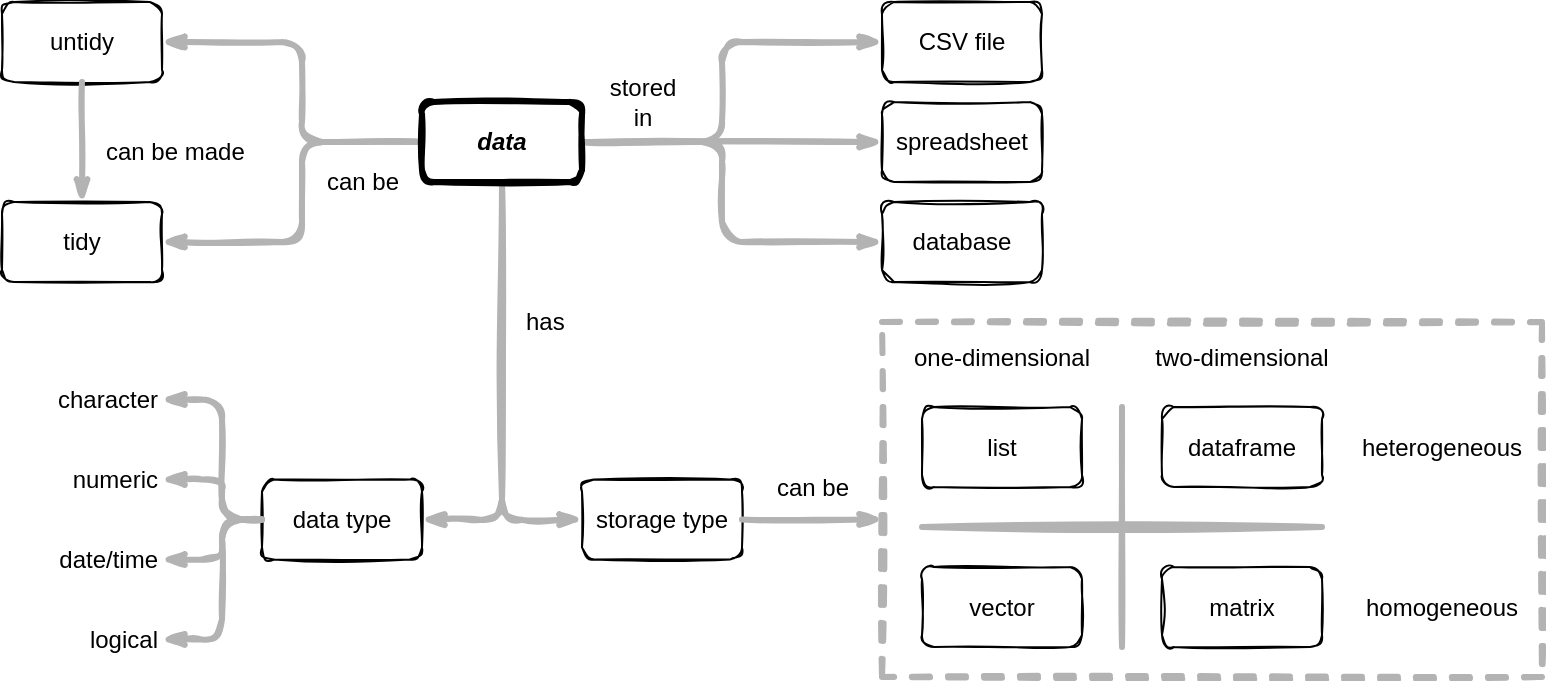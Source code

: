 <mxfile version="13.6.2" type="device"><diagram name="Page-1" id="42789a77-a242-8287-6e28-9cd8cfd52e62"><mxGraphModel dx="946" dy="680" grid="1" gridSize="10" guides="1" tooltips="1" connect="1" arrows="1" fold="1" page="1" pageScale="1" pageWidth="1100" pageHeight="850" background="#ffffff" math="0" shadow="0"><root><mxCell id="0"/><mxCell id="1" parent="0"/><mxCell id="Q8fEgzgGfGvltEnc6YPg-3" value="stored&lt;br&gt;in" style="edgeStyle=none;rounded=1;html=1;labelBackgroundColor=none;startArrow=none;startFill=0;startSize=5;endArrow=classicThin;endFill=1;endSize=5;jettySize=auto;orthogonalLoop=1;strokeColor=#B3B3B3;strokeWidth=3;fontFamily=Helvetica;fontSize=12;exitX=1;exitY=0.5;exitDx=0;exitDy=0;verticalAlign=middle;entryX=0;entryY=0.5;entryDx=0;entryDy=0;sketch=1;" parent="1" source="mgOfAAuIe13jsvkiH23z-1" target="mgOfAAuIe13jsvkiH23z-12" edge="1"><mxGeometry x="-0.1" y="40" relative="1" as="geometry"><mxPoint x="350" y="120" as="sourcePoint"/><mxPoint x="420" y="60" as="targetPoint"/><mxPoint as="offset"/><Array as="points"><mxPoint x="400" y="110"/><mxPoint x="400" y="60"/></Array></mxGeometry></mxCell><mxCell id="Q8fEgzgGfGvltEnc6YPg-15" value="tidy" style="rounded=1;whiteSpace=wrap;html=1;fontSize=12;fontFamily=Helvetica;fillColor=none;sketch=1;labelBackgroundColor=none;" parent="1" vertex="1"><mxGeometry x="40" y="140" width="80" height="40" as="geometry"/></mxCell><mxCell id="Q8fEgzgGfGvltEnc6YPg-26" value="untidy" style="rounded=1;whiteSpace=wrap;html=1;fontSize=12;fontFamily=Helvetica;fillColor=none;sketch=1;labelBackgroundColor=none;" parent="1" vertex="1"><mxGeometry x="40" y="40" width="80" height="40" as="geometry"/></mxCell><mxCell id="mgOfAAuIe13jsvkiH23z-2" value="data type" style="rounded=1;whiteSpace=wrap;html=1;fontSize=12;fontFamily=Helvetica;fillColor=none;sketch=1;labelBackgroundColor=none;" parent="1" vertex="1"><mxGeometry x="170" y="278.75" width="80" height="40" as="geometry"/></mxCell><mxCell id="mgOfAAuIe13jsvkiH23z-6" value="matrix" style="rounded=1;whiteSpace=wrap;html=1;fontSize=12;fontFamily=Helvetica;fillColor=none;sketch=1;labelBackgroundColor=none;" parent="1" vertex="1"><mxGeometry x="620" y="322.5" width="80" height="40" as="geometry"/></mxCell><mxCell id="mgOfAAuIe13jsvkiH23z-7" value="dataframe" style="rounded=1;whiteSpace=wrap;html=1;fontSize=12;fontFamily=Helvetica;fillColor=none;sketch=1;labelBackgroundColor=none;" parent="1" vertex="1"><mxGeometry x="620" y="242.5" width="80" height="40" as="geometry"/></mxCell><mxCell id="mgOfAAuIe13jsvkiH23z-8" value="list" style="rounded=1;whiteSpace=wrap;html=1;fontSize=12;fontFamily=Helvetica;fillColor=none;sketch=1;labelBackgroundColor=none;" parent="1" vertex="1"><mxGeometry x="500" y="242.5" width="80" height="40" as="geometry"/></mxCell><mxCell id="mgOfAAuIe13jsvkiH23z-9" value="vector" style="rounded=1;whiteSpace=wrap;html=1;fontSize=12;fontFamily=Helvetica;fillColor=none;sketch=1;labelBackgroundColor=none;" parent="1" vertex="1"><mxGeometry x="500" y="322.5" width="80" height="40" as="geometry"/></mxCell><mxCell id="mgOfAAuIe13jsvkiH23z-10" value="database" style="rounded=1;whiteSpace=wrap;html=1;fontSize=12;fontFamily=Helvetica;fillColor=none;sketch=1;labelBackgroundColor=none;" parent="1" vertex="1"><mxGeometry x="480" y="140" width="80" height="40" as="geometry"/></mxCell><mxCell id="mgOfAAuIe13jsvkiH23z-11" value="spreadsheet" style="rounded=1;whiteSpace=wrap;html=1;fontSize=12;fontFamily=Helvetica;fillColor=none;sketch=1;labelBackgroundColor=none;" parent="1" vertex="1"><mxGeometry x="480" y="90" width="80" height="40" as="geometry"/></mxCell><mxCell id="mgOfAAuIe13jsvkiH23z-12" value="CSV file" style="rounded=1;whiteSpace=wrap;html=1;fontSize=12;fontFamily=Helvetica;fillColor=none;sketch=1;labelBackgroundColor=none;" parent="1" vertex="1"><mxGeometry x="480" y="40" width="80" height="40" as="geometry"/></mxCell><mxCell id="mgOfAAuIe13jsvkiH23z-13" value="" style="edgeStyle=none;rounded=1;html=1;labelBackgroundColor=none;startArrow=none;startFill=0;startSize=5;endArrow=classicThin;endFill=1;endSize=5;jettySize=auto;orthogonalLoop=1;strokeColor=#B3B3B3;strokeWidth=3;fontFamily=Helvetica;fontSize=12;exitX=1;exitY=0.5;exitDx=0;exitDy=0;verticalAlign=middle;entryX=0;entryY=0.5;entryDx=0;entryDy=0;sketch=1;" parent="1" source="mgOfAAuIe13jsvkiH23z-1" target="mgOfAAuIe13jsvkiH23z-11" edge="1"><mxGeometry x="0.046" y="21" relative="1" as="geometry"><mxPoint x="340" y="120" as="sourcePoint"/><mxPoint x="490" y="70" as="targetPoint"/><mxPoint as="offset"/><Array as="points"/></mxGeometry></mxCell><mxCell id="mgOfAAuIe13jsvkiH23z-14" value="" style="edgeStyle=none;rounded=1;html=1;labelBackgroundColor=none;startArrow=none;startFill=0;startSize=5;endArrow=classicThin;endFill=1;endSize=5;jettySize=auto;orthogonalLoop=1;strokeColor=#B3B3B3;strokeWidth=3;fontFamily=Helvetica;fontSize=12;verticalAlign=middle;entryX=0;entryY=0.5;entryDx=0;entryDy=0;sketch=1;" parent="1" target="mgOfAAuIe13jsvkiH23z-10" edge="1"><mxGeometry x="0.046" y="21" relative="1" as="geometry"><mxPoint x="330" y="110" as="sourcePoint"/><mxPoint x="490" y="130" as="targetPoint"/><mxPoint as="offset"/><Array as="points"><mxPoint x="400" y="110"/><mxPoint x="400" y="160"/></Array></mxGeometry></mxCell><mxCell id="mgOfAAuIe13jsvkiH23z-16" value="" style="edgeStyle=none;rounded=1;html=1;labelBackgroundColor=none;startArrow=none;startFill=0;startSize=5;endArrow=classicThin;endFill=1;endSize=5;jettySize=auto;orthogonalLoop=1;strokeColor=#B3B3B3;strokeWidth=3;fontFamily=Helvetica;fontSize=12;exitX=0;exitY=0.5;exitDx=0;exitDy=0;verticalAlign=middle;entryX=1;entryY=0.5;entryDx=0;entryDy=0;sketch=1;" parent="1" source="mgOfAAuIe13jsvkiH23z-1" target="Q8fEgzgGfGvltEnc6YPg-26" edge="1"><mxGeometry x="0.046" y="21" relative="1" as="geometry"><mxPoint x="340" y="120" as="sourcePoint"/><mxPoint x="490" y="120" as="targetPoint"/><mxPoint as="offset"/><Array as="points"><mxPoint x="190" y="110"/><mxPoint x="190" y="60"/></Array></mxGeometry></mxCell><mxCell id="mgOfAAuIe13jsvkiH23z-17" value="" style="edgeStyle=none;rounded=1;html=1;labelBackgroundColor=none;startArrow=none;startFill=0;startSize=5;endArrow=classicThin;endFill=1;endSize=5;jettySize=auto;orthogonalLoop=1;strokeColor=#B3B3B3;strokeWidth=3;fontFamily=Helvetica;fontSize=12;exitX=0;exitY=0.5;exitDx=0;exitDy=0;verticalAlign=middle;entryX=1;entryY=0.5;entryDx=0;entryDy=0;sketch=1;" parent="1" source="mgOfAAuIe13jsvkiH23z-1" target="Q8fEgzgGfGvltEnc6YPg-15" edge="1"><mxGeometry x="0.046" y="21" relative="1" as="geometry"><mxPoint x="340" y="120" as="sourcePoint"/><mxPoint x="490" y="120" as="targetPoint"/><mxPoint as="offset"/><Array as="points"><mxPoint x="190" y="110"/><mxPoint x="190" y="160"/></Array></mxGeometry></mxCell><mxCell id="mgOfAAuIe13jsvkiH23z-18" value="&lt;font style=&quot;font-size: 12px&quot;&gt;can be&lt;/font&gt;" style="edgeLabel;html=1;align=center;verticalAlign=middle;resizable=0;points=[];sketch=1;labelBackgroundColor=none;" parent="mgOfAAuIe13jsvkiH23z-17" vertex="1" connectable="0"><mxGeometry x="0.323" relative="1" as="geometry"><mxPoint x="39" y="-30" as="offset"/></mxGeometry></mxCell><mxCell id="mgOfAAuIe13jsvkiH23z-19" value="can be made" style="edgeStyle=none;rounded=1;html=1;labelBackgroundColor=none;startArrow=none;startFill=0;startSize=5;endArrow=classicThin;endFill=1;endSize=5;jettySize=auto;orthogonalLoop=1;strokeColor=#B3B3B3;strokeWidth=3;fontFamily=Helvetica;fontSize=12;verticalAlign=middle;entryX=0.5;entryY=0;entryDx=0;entryDy=0;exitX=0.5;exitY=1;exitDx=0;exitDy=0;align=left;sketch=1;" parent="1" source="Q8fEgzgGfGvltEnc6YPg-26" target="Q8fEgzgGfGvltEnc6YPg-15" edge="1"><mxGeometry x="0.143" y="10" relative="1" as="geometry"><mxPoint x="80" y="30" as="sourcePoint"/><mxPoint x="490" y="120" as="targetPoint"/><mxPoint as="offset"/><Array as="points"/></mxGeometry></mxCell><mxCell id="mgOfAAuIe13jsvkiH23z-21" value="has" style="edgeStyle=none;rounded=1;html=1;labelBackgroundColor=none;startArrow=none;startFill=0;startSize=5;endArrow=classicThin;endFill=1;endSize=5;jettySize=auto;orthogonalLoop=1;strokeColor=#B3B3B3;strokeWidth=3;fontFamily=Helvetica;fontSize=12;exitX=0.5;exitY=1;exitDx=0;exitDy=0;verticalAlign=middle;entryX=1;entryY=0.5;entryDx=0;entryDy=0;align=left;sketch=1;" parent="1" source="mgOfAAuIe13jsvkiH23z-1" target="mgOfAAuIe13jsvkiH23z-2" edge="1"><mxGeometry x="-0.33" y="10" relative="1" as="geometry"><mxPoint x="340" y="120" as="sourcePoint"/><mxPoint x="490" y="120" as="targetPoint"/><mxPoint as="offset"/><Array as="points"><mxPoint x="290" y="299"/></Array></mxGeometry></mxCell><mxCell id="mgOfAAuIe13jsvkiH23z-22" value="storage type" style="rounded=1;whiteSpace=wrap;html=1;fontSize=12;fontFamily=Helvetica;fillColor=none;sketch=1;labelBackgroundColor=none;" parent="1" vertex="1"><mxGeometry x="330" y="278.75" width="80" height="40" as="geometry"/></mxCell><mxCell id="mgOfAAuIe13jsvkiH23z-23" value="" style="edgeStyle=none;rounded=1;html=1;labelBackgroundColor=none;startArrow=none;startFill=0;startSize=5;endArrow=classicThin;endFill=1;endSize=5;jettySize=auto;orthogonalLoop=1;strokeColor=#B3B3B3;strokeWidth=3;fontFamily=Helvetica;fontSize=12;exitX=0.5;exitY=1;exitDx=0;exitDy=0;verticalAlign=middle;entryX=0;entryY=0.5;entryDx=0;entryDy=0;sketch=1;" parent="1" source="mgOfAAuIe13jsvkiH23z-1" target="mgOfAAuIe13jsvkiH23z-22" edge="1"><mxGeometry x="0.046" y="21" relative="1" as="geometry"><mxPoint x="340" y="120" as="sourcePoint"/><mxPoint x="490" y="120" as="targetPoint"/><mxPoint as="offset"/><Array as="points"><mxPoint x="290" y="299"/></Array></mxGeometry></mxCell><mxCell id="mgOfAAuIe13jsvkiH23z-26" value="character" style="text;html=1;strokeColor=none;fillColor=none;align=right;verticalAlign=middle;whiteSpace=wrap;rounded=0;sketch=1;labelBackgroundColor=none;" parent="1" vertex="1"><mxGeometry x="60" y="228.75" width="60" height="20" as="geometry"/></mxCell><mxCell id="mgOfAAuIe13jsvkiH23z-27" value="numeric" style="text;html=1;strokeColor=none;fillColor=none;align=right;verticalAlign=middle;whiteSpace=wrap;rounded=0;sketch=1;labelBackgroundColor=none;" parent="1" vertex="1"><mxGeometry x="60" y="268.75" width="60" height="20" as="geometry"/></mxCell><mxCell id="mgOfAAuIe13jsvkiH23z-28" value="date/time" style="text;html=1;strokeColor=none;fillColor=none;align=right;verticalAlign=middle;whiteSpace=wrap;rounded=0;sketch=1;labelBackgroundColor=none;" parent="1" vertex="1"><mxGeometry x="60" y="308.75" width="60" height="20" as="geometry"/></mxCell><mxCell id="mgOfAAuIe13jsvkiH23z-29" value="logical" style="text;html=1;strokeColor=none;fillColor=none;align=right;verticalAlign=middle;whiteSpace=wrap;rounded=0;sketch=1;labelBackgroundColor=none;" parent="1" vertex="1"><mxGeometry x="60" y="348.75" width="60" height="20" as="geometry"/></mxCell><mxCell id="mgOfAAuIe13jsvkiH23z-30" value="" style="edgeStyle=none;rounded=1;html=1;labelBackgroundColor=none;startArrow=none;startFill=0;startSize=5;endArrow=classicThin;endFill=1;endSize=5;jettySize=auto;orthogonalLoop=1;strokeColor=#B3B3B3;strokeWidth=3;fontFamily=Helvetica;fontSize=12;exitX=0;exitY=0.5;exitDx=0;exitDy=0;verticalAlign=middle;entryX=1;entryY=0.5;entryDx=0;entryDy=0;sketch=1;" parent="1" source="mgOfAAuIe13jsvkiH23z-2" target="mgOfAAuIe13jsvkiH23z-26" edge="1"><mxGeometry x="0.046" y="21" relative="1" as="geometry"><mxPoint x="340" y="158.75" as="sourcePoint"/><mxPoint x="490" y="158.75" as="targetPoint"/><mxPoint as="offset"/><Array as="points"><mxPoint x="150" y="298.75"/><mxPoint x="150" y="238.75"/></Array></mxGeometry></mxCell><mxCell id="mgOfAAuIe13jsvkiH23z-31" value="" style="edgeStyle=none;rounded=1;html=1;labelBackgroundColor=none;startArrow=none;startFill=0;startSize=5;endArrow=classicThin;endFill=1;endSize=5;jettySize=auto;orthogonalLoop=1;strokeColor=#B3B3B3;strokeWidth=3;fontFamily=Helvetica;fontSize=12;exitX=0;exitY=0.5;exitDx=0;exitDy=0;verticalAlign=middle;entryX=1;entryY=0.5;entryDx=0;entryDy=0;sketch=1;" parent="1" source="mgOfAAuIe13jsvkiH23z-2" target="mgOfAAuIe13jsvkiH23z-27" edge="1"><mxGeometry x="0.046" y="21" relative="1" as="geometry"><mxPoint x="180" y="308.75" as="sourcePoint"/><mxPoint x="130" y="248.75" as="targetPoint"/><mxPoint as="offset"/><Array as="points"><mxPoint x="150" y="298.75"/><mxPoint x="150" y="278.75"/></Array></mxGeometry></mxCell><mxCell id="mgOfAAuIe13jsvkiH23z-32" value="" style="edgeStyle=none;rounded=1;html=1;labelBackgroundColor=none;startArrow=none;startFill=0;startSize=5;endArrow=classicThin;endFill=1;endSize=5;jettySize=auto;orthogonalLoop=1;strokeColor=#B3B3B3;strokeWidth=3;fontFamily=Helvetica;fontSize=12;exitX=0;exitY=0.5;exitDx=0;exitDy=0;verticalAlign=middle;entryX=1;entryY=0.5;entryDx=0;entryDy=0;sketch=1;" parent="1" source="mgOfAAuIe13jsvkiH23z-2" target="mgOfAAuIe13jsvkiH23z-28" edge="1"><mxGeometry x="0.046" y="21" relative="1" as="geometry"><mxPoint x="180.0" y="308.75" as="sourcePoint"/><mxPoint x="130.0" y="288.75" as="targetPoint"/><mxPoint as="offset"/><Array as="points"><mxPoint x="150" y="298.75"/><mxPoint x="150" y="318.75"/></Array></mxGeometry></mxCell><mxCell id="mgOfAAuIe13jsvkiH23z-33" value="" style="edgeStyle=none;rounded=1;html=1;labelBackgroundColor=none;startArrow=none;startFill=0;startSize=5;endArrow=classicThin;endFill=1;endSize=5;jettySize=auto;orthogonalLoop=1;strokeColor=#B3B3B3;strokeWidth=3;fontFamily=Helvetica;fontSize=12;verticalAlign=middle;entryX=1;entryY=0.5;entryDx=0;entryDy=0;sketch=1;" parent="1" target="mgOfAAuIe13jsvkiH23z-29" edge="1"><mxGeometry x="0.046" y="21" relative="1" as="geometry"><mxPoint x="170" y="298.75" as="sourcePoint"/><mxPoint x="130.0" y="328.75" as="targetPoint"/><mxPoint as="offset"/><Array as="points"><mxPoint x="150" y="298.75"/><mxPoint x="150" y="358.75"/></Array></mxGeometry></mxCell><mxCell id="mgOfAAuIe13jsvkiH23z-34" value="" style="endArrow=none;html=1;strokeWidth=3;strokeColor=#B3B3B3;sketch=1;labelBackgroundColor=none;" parent="1" edge="1"><mxGeometry width="50" height="50" relative="1" as="geometry"><mxPoint x="600" y="362.5" as="sourcePoint"/><mxPoint x="600" y="242.5" as="targetPoint"/></mxGeometry></mxCell><mxCell id="mgOfAAuIe13jsvkiH23z-35" value="" style="endArrow=none;html=1;strokeWidth=3;strokeColor=#B3B3B3;sketch=1;labelBackgroundColor=none;" parent="1" edge="1"><mxGeometry width="50" height="50" relative="1" as="geometry"><mxPoint x="700" y="302.5" as="sourcePoint"/><mxPoint x="500" y="302.5" as="targetPoint"/></mxGeometry></mxCell><mxCell id="mgOfAAuIe13jsvkiH23z-36" value="one-dimensional" style="text;html=1;strokeColor=none;fillColor=none;align=center;verticalAlign=middle;whiteSpace=wrap;rounded=0;sketch=1;labelBackgroundColor=none;" parent="1" vertex="1"><mxGeometry x="480" y="207.5" width="120" height="20" as="geometry"/></mxCell><mxCell id="mgOfAAuIe13jsvkiH23z-37" value="two-dimensional" style="text;html=1;strokeColor=none;fillColor=none;align=center;verticalAlign=middle;whiteSpace=wrap;rounded=0;sketch=1;labelBackgroundColor=none;" parent="1" vertex="1"><mxGeometry x="600" y="207.5" width="120" height="20" as="geometry"/></mxCell><mxCell id="mgOfAAuIe13jsvkiH23z-38" value="heterogeneous" style="text;html=1;strokeColor=none;fillColor=none;align=center;verticalAlign=middle;whiteSpace=wrap;rounded=0;sketch=1;labelBackgroundColor=none;" parent="1" vertex="1"><mxGeometry x="710" y="252.5" width="100" height="20" as="geometry"/></mxCell><mxCell id="mgOfAAuIe13jsvkiH23z-39" value="homogeneous" style="text;html=1;strokeColor=none;fillColor=none;align=center;verticalAlign=middle;whiteSpace=wrap;rounded=0;sketch=1;labelBackgroundColor=none;" parent="1" vertex="1"><mxGeometry x="710" y="332.5" width="100" height="20" as="geometry"/></mxCell><mxCell id="mgOfAAuIe13jsvkiH23z-43" value="" style="rounded=0;whiteSpace=wrap;html=1;align=right;fillColor=none;strokeWidth=3;strokeColor=#B3B3B3;dashed=1;sketch=1;labelBackgroundColor=none;" parent="1" vertex="1"><mxGeometry x="480" y="200" width="330" height="177.5" as="geometry"/></mxCell><mxCell id="mgOfAAuIe13jsvkiH23z-44" value="" style="edgeStyle=none;rounded=1;html=1;labelBackgroundColor=none;startArrow=none;startFill=0;startSize=5;endArrow=classicThin;endFill=1;endSize=5;jettySize=auto;orthogonalLoop=1;strokeColor=#B3B3B3;strokeWidth=3;fontFamily=Helvetica;fontSize=12;exitX=1;exitY=0.5;exitDx=0;exitDy=0;verticalAlign=middle;entryX=0;entryY=0.556;entryDx=0;entryDy=0;entryPerimeter=0;sketch=1;" parent="1" source="mgOfAAuIe13jsvkiH23z-22" target="mgOfAAuIe13jsvkiH23z-43" edge="1"><mxGeometry x="0.046" y="21" relative="1" as="geometry"><mxPoint x="340" y="158.75" as="sourcePoint"/><mxPoint x="490" y="158.75" as="targetPoint"/><mxPoint as="offset"/><Array as="points"/></mxGeometry></mxCell><mxCell id="mgOfAAuIe13jsvkiH23z-45" value="&lt;font style=&quot;font-size: 12px&quot;&gt;can be&lt;/font&gt;" style="edgeLabel;html=1;align=center;verticalAlign=middle;resizable=0;points=[];sketch=1;labelBackgroundColor=none;" parent="mgOfAAuIe13jsvkiH23z-44" vertex="1" connectable="0"><mxGeometry y="-3" relative="1" as="geometry"><mxPoint y="-19.25" as="offset"/></mxGeometry></mxCell><mxCell id="mgOfAAuIe13jsvkiH23z-1" value="&lt;i&gt;&lt;b&gt;data&lt;/b&gt;&lt;/i&gt;" style="rounded=1;whiteSpace=wrap;html=1;fontSize=12;fontFamily=Helvetica;fillColor=none;strokeWidth=3;sketch=1;labelBackgroundColor=none;" parent="1" vertex="1"><mxGeometry x="250" y="90" width="80" height="40" as="geometry"/></mxCell></root></mxGraphModel></diagram></mxfile>